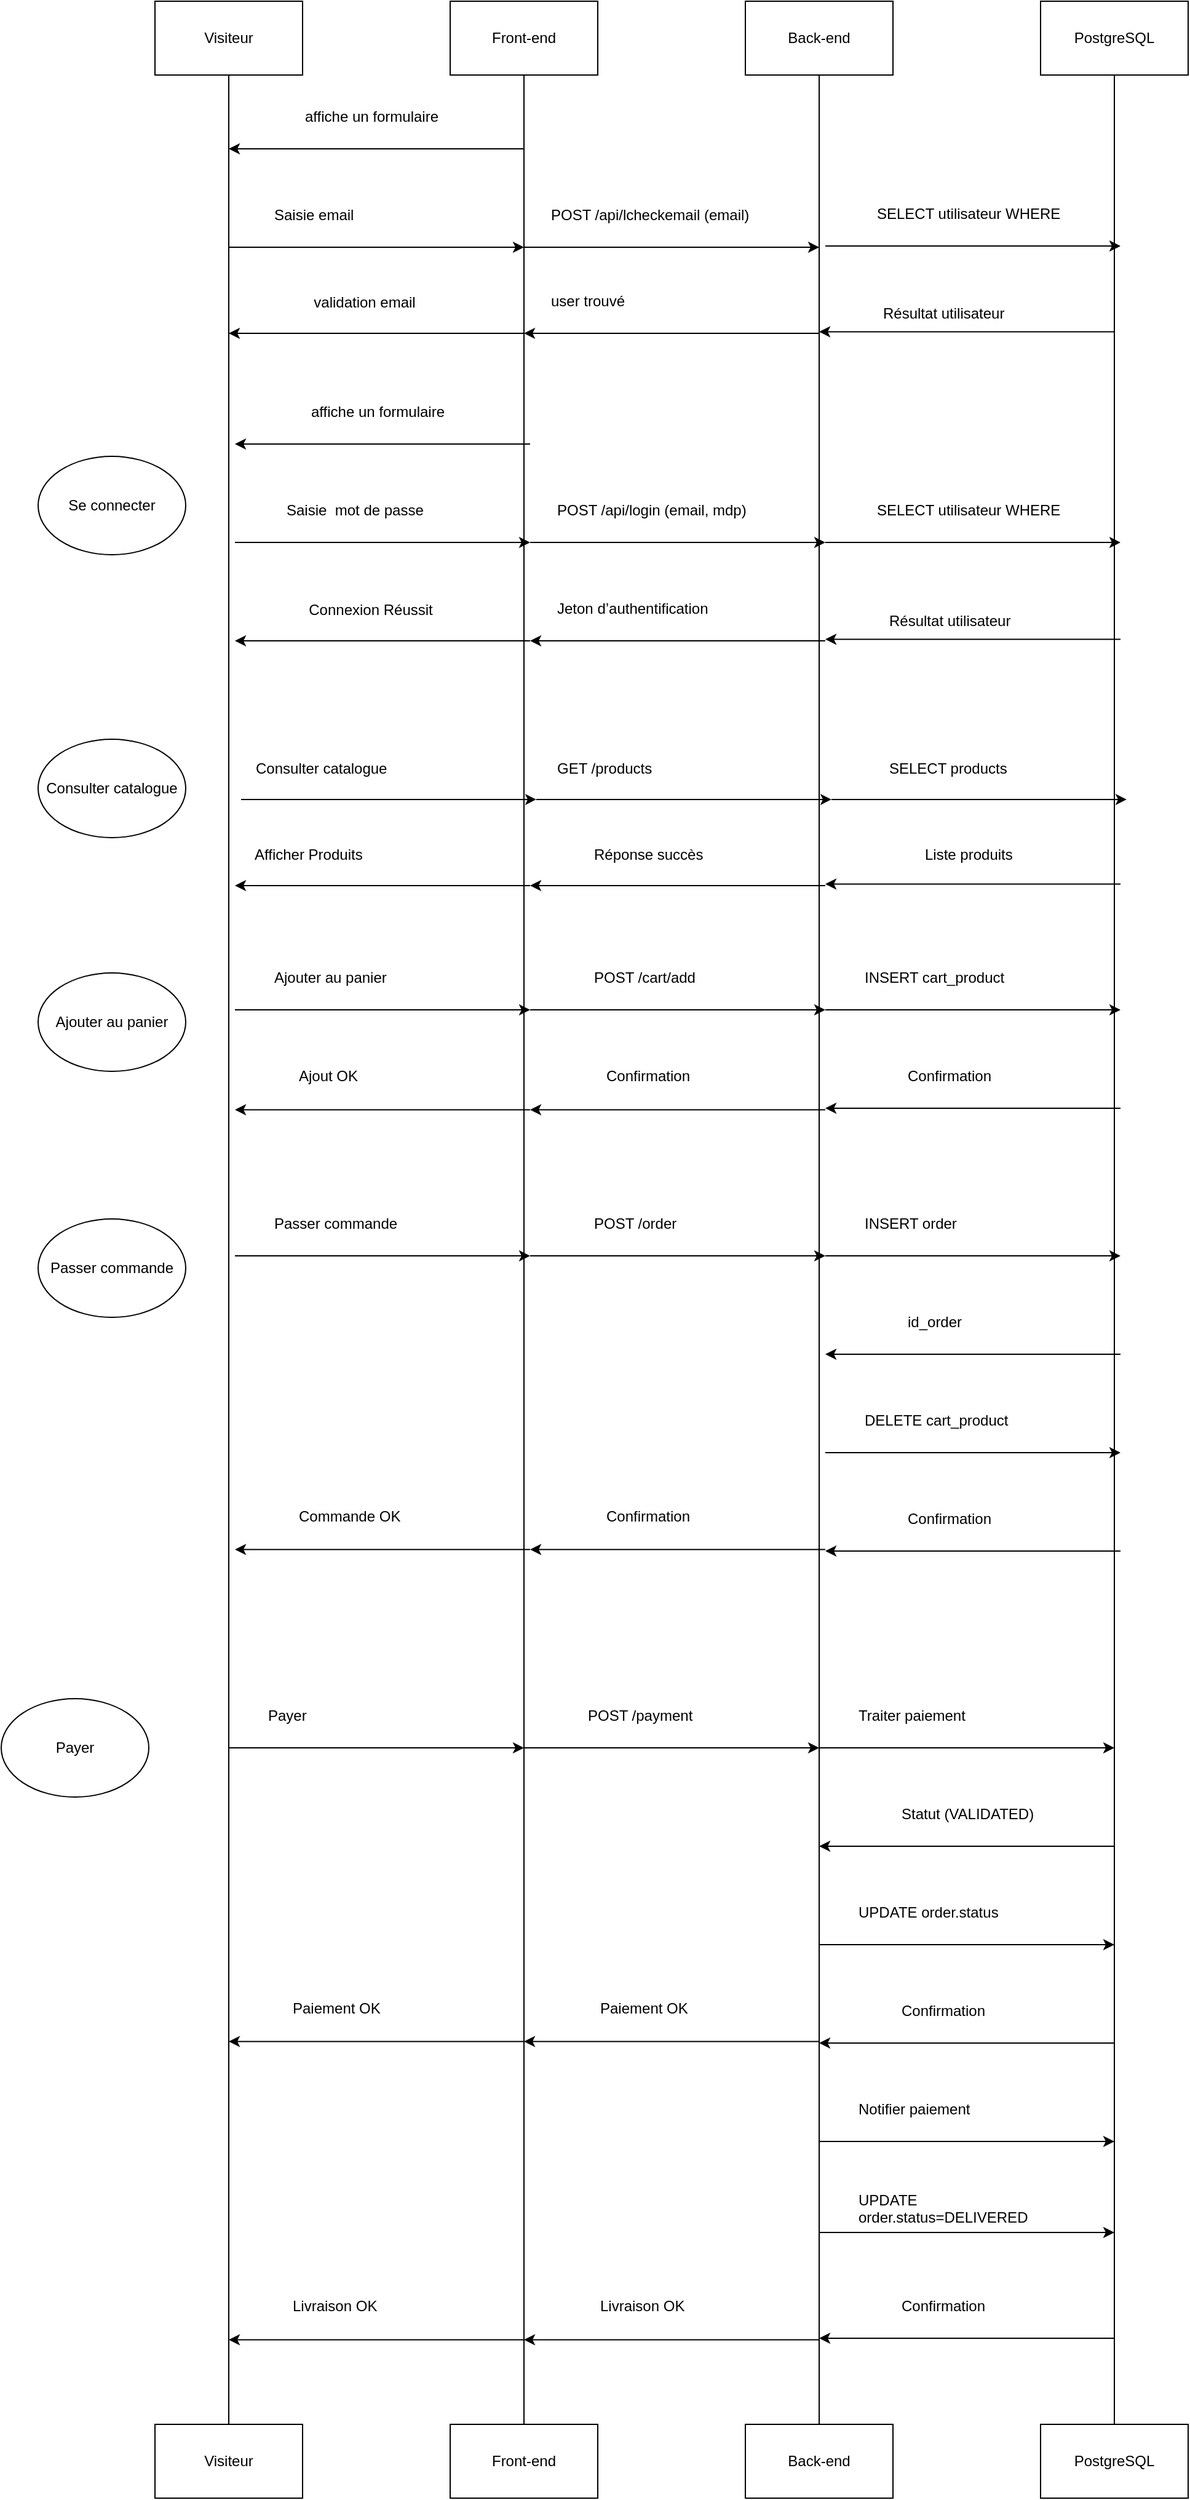 <mxfile version="28.0.6">
  <diagram name="Page-1" id="6YRKSSHgjg5UnFIQXleZ">
    <mxGraphModel dx="1273" dy="1790" grid="1" gridSize="10" guides="1" tooltips="1" connect="1" arrows="1" fold="1" page="1" pageScale="1" pageWidth="827" pageHeight="1169" math="0" shadow="0">
      <root>
        <mxCell id="0" />
        <mxCell id="1" parent="0" />
        <mxCell id="RmnIdKcEfgMWNVoL5vVS-1" value="Se connecter" style="ellipse;whiteSpace=wrap;html=1;" parent="1" vertex="1">
          <mxGeometry x="290" y="350" width="120" height="80" as="geometry" />
        </mxCell>
        <mxCell id="RmnIdKcEfgMWNVoL5vVS-2" value="Visiteur" style="rounded=0;whiteSpace=wrap;html=1;" parent="1" vertex="1">
          <mxGeometry x="385" y="-20" width="120" height="60" as="geometry" />
        </mxCell>
        <mxCell id="RmnIdKcEfgMWNVoL5vVS-3" value="Front-end" style="rounded=0;whiteSpace=wrap;html=1;" parent="1" vertex="1">
          <mxGeometry x="625" y="-20" width="120" height="60" as="geometry" />
        </mxCell>
        <mxCell id="RmnIdKcEfgMWNVoL5vVS-4" value="Back-end" style="rounded=0;whiteSpace=wrap;html=1;" parent="1" vertex="1">
          <mxGeometry x="865" y="-20" width="120" height="60" as="geometry" />
        </mxCell>
        <mxCell id="RmnIdKcEfgMWNVoL5vVS-5" value="PostgreSQL" style="rounded=0;whiteSpace=wrap;html=1;" parent="1" vertex="1">
          <mxGeometry x="1105" y="-20" width="120" height="60" as="geometry" />
        </mxCell>
        <mxCell id="RmnIdKcEfgMWNVoL5vVS-6" value="Saisie  mot de passe" style="text;whiteSpace=wrap;" parent="1" vertex="1">
          <mxGeometry x="490" y="380" width="180" height="40" as="geometry" />
        </mxCell>
        <mxCell id="RmnIdKcEfgMWNVoL5vVS-7" value="POST /api/login (email, mdp)" style="text;whiteSpace=wrap;" parent="1" vertex="1">
          <mxGeometry x="710" y="380" width="190" height="40" as="geometry" />
        </mxCell>
        <mxCell id="RmnIdKcEfgMWNVoL5vVS-8" value="SELECT utilisateur WHERE" style="text;whiteSpace=wrap;" parent="1" vertex="1">
          <mxGeometry x="970" y="380" width="180" height="40" as="geometry" />
        </mxCell>
        <mxCell id="RmnIdKcEfgMWNVoL5vVS-9" value="Résultat utilisateur" style="text;whiteSpace=wrap;" parent="1" vertex="1">
          <mxGeometry x="980" y="470" width="130" height="40" as="geometry" />
        </mxCell>
        <mxCell id="RmnIdKcEfgMWNVoL5vVS-10" value="Jeton d’authentification" style="text;whiteSpace=wrap;" parent="1" vertex="1">
          <mxGeometry x="710" y="460" width="160" height="40" as="geometry" />
        </mxCell>
        <mxCell id="RmnIdKcEfgMWNVoL5vVS-11" value="Connexion Réussit" style="text;html=1;align=center;verticalAlign=middle;resizable=0;points=[];autosize=1;strokeColor=none;fillColor=none;" parent="1" vertex="1">
          <mxGeometry x="500" y="460" width="120" height="30" as="geometry" />
        </mxCell>
        <mxCell id="RmnIdKcEfgMWNVoL5vVS-12" value="Visiteur" style="rounded=0;whiteSpace=wrap;html=1;" parent="1" vertex="1">
          <mxGeometry x="385" y="1950" width="120" height="60" as="geometry" />
        </mxCell>
        <mxCell id="RmnIdKcEfgMWNVoL5vVS-13" value="Front-end" style="rounded=0;whiteSpace=wrap;html=1;" parent="1" vertex="1">
          <mxGeometry x="625" y="1950" width="120" height="60" as="geometry" />
        </mxCell>
        <mxCell id="RmnIdKcEfgMWNVoL5vVS-14" value="Back-end" style="rounded=0;whiteSpace=wrap;html=1;" parent="1" vertex="1">
          <mxGeometry x="865" y="1950" width="120" height="60" as="geometry" />
        </mxCell>
        <mxCell id="RmnIdKcEfgMWNVoL5vVS-15" value="PostgreSQL" style="rounded=0;whiteSpace=wrap;html=1;" parent="1" vertex="1">
          <mxGeometry x="1105" y="1950" width="120" height="60" as="geometry" />
        </mxCell>
        <mxCell id="RmnIdKcEfgMWNVoL5vVS-16" value="" style="endArrow=none;html=1;rounded=0;entryX=0.5;entryY=1;entryDx=0;entryDy=0;" parent="1" source="RmnIdKcEfgMWNVoL5vVS-12" target="RmnIdKcEfgMWNVoL5vVS-2" edge="1">
          <mxGeometry width="50" height="50" relative="1" as="geometry">
            <mxPoint x="420" y="520" as="sourcePoint" />
            <mxPoint x="470" y="470" as="targetPoint" />
          </mxGeometry>
        </mxCell>
        <mxCell id="RmnIdKcEfgMWNVoL5vVS-17" value="" style="endArrow=none;html=1;rounded=0;entryX=0.5;entryY=1;entryDx=0;entryDy=0;exitX=0.5;exitY=0;exitDx=0;exitDy=0;" parent="1" source="RmnIdKcEfgMWNVoL5vVS-13" target="RmnIdKcEfgMWNVoL5vVS-3" edge="1">
          <mxGeometry width="50" height="50" relative="1" as="geometry">
            <mxPoint x="680" y="690" as="sourcePoint" />
            <mxPoint x="680" y="360" as="targetPoint" />
          </mxGeometry>
        </mxCell>
        <mxCell id="RmnIdKcEfgMWNVoL5vVS-18" value="" style="endArrow=none;html=1;rounded=0;entryX=0.5;entryY=1;entryDx=0;entryDy=0;exitX=0.5;exitY=0;exitDx=0;exitDy=0;" parent="1" source="RmnIdKcEfgMWNVoL5vVS-14" target="RmnIdKcEfgMWNVoL5vVS-4" edge="1">
          <mxGeometry width="50" height="50" relative="1" as="geometry">
            <mxPoint x="700" y="680" as="sourcePoint" />
            <mxPoint x="700" y="350" as="targetPoint" />
          </mxGeometry>
        </mxCell>
        <mxCell id="RmnIdKcEfgMWNVoL5vVS-19" value="" style="endArrow=none;html=1;rounded=0;entryX=0.5;entryY=1;entryDx=0;entryDy=0;exitX=0.5;exitY=0;exitDx=0;exitDy=0;" parent="1" source="RmnIdKcEfgMWNVoL5vVS-15" target="RmnIdKcEfgMWNVoL5vVS-5" edge="1">
          <mxGeometry width="50" height="50" relative="1" as="geometry">
            <mxPoint x="940" y="680" as="sourcePoint" />
            <mxPoint x="940" y="350" as="targetPoint" />
          </mxGeometry>
        </mxCell>
        <mxCell id="RmnIdKcEfgMWNVoL5vVS-20" value="" style="endArrow=classic;html=1;rounded=0;" parent="1" edge="1">
          <mxGeometry width="50" height="50" relative="1" as="geometry">
            <mxPoint x="450" y="420" as="sourcePoint" />
            <mxPoint x="690" y="420" as="targetPoint" />
          </mxGeometry>
        </mxCell>
        <mxCell id="RmnIdKcEfgMWNVoL5vVS-21" value="" style="endArrow=classic;html=1;rounded=0;" parent="1" edge="1">
          <mxGeometry width="50" height="50" relative="1" as="geometry">
            <mxPoint x="690" y="420" as="sourcePoint" />
            <mxPoint x="930" y="420" as="targetPoint" />
          </mxGeometry>
        </mxCell>
        <mxCell id="RmnIdKcEfgMWNVoL5vVS-22" value="" style="endArrow=classic;html=1;rounded=0;" parent="1" edge="1">
          <mxGeometry width="50" height="50" relative="1" as="geometry">
            <mxPoint x="930" y="420" as="sourcePoint" />
            <mxPoint x="1170" y="420" as="targetPoint" />
          </mxGeometry>
        </mxCell>
        <mxCell id="RmnIdKcEfgMWNVoL5vVS-23" value="" style="endArrow=classic;html=1;rounded=0;" parent="1" edge="1">
          <mxGeometry width="50" height="50" relative="1" as="geometry">
            <mxPoint x="930" y="500" as="sourcePoint" />
            <mxPoint x="690" y="500" as="targetPoint" />
          </mxGeometry>
        </mxCell>
        <mxCell id="RmnIdKcEfgMWNVoL5vVS-24" value="" style="endArrow=classic;html=1;rounded=0;" parent="1" edge="1">
          <mxGeometry width="50" height="50" relative="1" as="geometry">
            <mxPoint x="1170" y="498.75" as="sourcePoint" />
            <mxPoint x="930" y="498.75" as="targetPoint" />
          </mxGeometry>
        </mxCell>
        <mxCell id="RmnIdKcEfgMWNVoL5vVS-25" value="" style="endArrow=classic;html=1;rounded=0;" parent="1" edge="1">
          <mxGeometry width="50" height="50" relative="1" as="geometry">
            <mxPoint x="690" y="500" as="sourcePoint" />
            <mxPoint x="450" y="500" as="targetPoint" />
          </mxGeometry>
        </mxCell>
        <mxCell id="RmnIdKcEfgMWNVoL5vVS-26" value="Ajouter au panier" style="text;whiteSpace=wrap;" parent="1" vertex="1">
          <mxGeometry x="480" y="760" width="190" height="40" as="geometry" />
        </mxCell>
        <mxCell id="RmnIdKcEfgMWNVoL5vVS-27" value="POST /cart/add" style="text;whiteSpace=wrap;" parent="1" vertex="1">
          <mxGeometry x="740" y="760" width="130" height="40" as="geometry" />
        </mxCell>
        <mxCell id="RmnIdKcEfgMWNVoL5vVS-28" value="INSERT cart_product" style="text;whiteSpace=wrap;" parent="1" vertex="1">
          <mxGeometry x="960" y="760" width="180" height="40" as="geometry" />
        </mxCell>
        <mxCell id="RmnIdKcEfgMWNVoL5vVS-29" value="Confirmation" style="text;whiteSpace=wrap;" parent="1" vertex="1">
          <mxGeometry x="995" y="840" width="130" height="40" as="geometry" />
        </mxCell>
        <mxCell id="RmnIdKcEfgMWNVoL5vVS-30" value="Confirmation" style="text;whiteSpace=wrap;" parent="1" vertex="1">
          <mxGeometry x="750" y="840" width="140" height="40" as="geometry" />
        </mxCell>
        <mxCell id="RmnIdKcEfgMWNVoL5vVS-31" value="Ajout OK" style="text;whiteSpace=wrap;" parent="1" vertex="1">
          <mxGeometry x="500" y="840" width="150" height="40" as="geometry" />
        </mxCell>
        <mxCell id="RmnIdKcEfgMWNVoL5vVS-32" value="&lt;span style=&quot;text-align: left;&quot;&gt;Ajouter au panier&lt;/span&gt;" style="ellipse;whiteSpace=wrap;html=1;" parent="1" vertex="1">
          <mxGeometry x="290" y="770" width="120" height="80" as="geometry" />
        </mxCell>
        <mxCell id="RmnIdKcEfgMWNVoL5vVS-33" value="" style="endArrow=classic;html=1;rounded=0;" parent="1" edge="1">
          <mxGeometry width="50" height="50" relative="1" as="geometry">
            <mxPoint x="450" y="800" as="sourcePoint" />
            <mxPoint x="690" y="800" as="targetPoint" />
          </mxGeometry>
        </mxCell>
        <mxCell id="RmnIdKcEfgMWNVoL5vVS-34" value="" style="endArrow=classic;html=1;rounded=0;" parent="1" edge="1">
          <mxGeometry width="50" height="50" relative="1" as="geometry">
            <mxPoint x="690" y="800" as="sourcePoint" />
            <mxPoint x="930" y="800" as="targetPoint" />
          </mxGeometry>
        </mxCell>
        <mxCell id="RmnIdKcEfgMWNVoL5vVS-35" value="" style="endArrow=classic;html=1;rounded=0;" parent="1" edge="1">
          <mxGeometry width="50" height="50" relative="1" as="geometry">
            <mxPoint x="930" y="800" as="sourcePoint" />
            <mxPoint x="1170" y="800" as="targetPoint" />
          </mxGeometry>
        </mxCell>
        <mxCell id="RmnIdKcEfgMWNVoL5vVS-36" value="" style="endArrow=classic;html=1;rounded=0;" parent="1" edge="1">
          <mxGeometry width="50" height="50" relative="1" as="geometry">
            <mxPoint x="930" y="881.25" as="sourcePoint" />
            <mxPoint x="690" y="881.25" as="targetPoint" />
          </mxGeometry>
        </mxCell>
        <mxCell id="RmnIdKcEfgMWNVoL5vVS-37" value="" style="endArrow=classic;html=1;rounded=0;" parent="1" edge="1">
          <mxGeometry width="50" height="50" relative="1" as="geometry">
            <mxPoint x="1170" y="880" as="sourcePoint" />
            <mxPoint x="930" y="880" as="targetPoint" />
          </mxGeometry>
        </mxCell>
        <mxCell id="RmnIdKcEfgMWNVoL5vVS-38" value="" style="endArrow=classic;html=1;rounded=0;" parent="1" edge="1">
          <mxGeometry width="50" height="50" relative="1" as="geometry">
            <mxPoint x="690" y="881.25" as="sourcePoint" />
            <mxPoint x="450" y="881.25" as="targetPoint" />
          </mxGeometry>
        </mxCell>
        <mxCell id="RmnIdKcEfgMWNVoL5vVS-53" value="affiche un formulaire" style="text;whiteSpace=wrap;html=1;" parent="1" vertex="1">
          <mxGeometry x="510" y="300" width="140" height="40" as="geometry" />
        </mxCell>
        <mxCell id="RmnIdKcEfgMWNVoL5vVS-54" value="" style="endArrow=classic;html=1;rounded=0;" parent="1" edge="1">
          <mxGeometry width="50" height="50" relative="1" as="geometry">
            <mxPoint x="690" y="340" as="sourcePoint" />
            <mxPoint x="450" y="340" as="targetPoint" />
          </mxGeometry>
        </mxCell>
        <mxCell id="RmnIdKcEfgMWNVoL5vVS-69" value="Consulter catalogue" style="text;whiteSpace=wrap;" parent="1" vertex="1">
          <mxGeometry x="465" y="590" width="200" height="40" as="geometry" />
        </mxCell>
        <mxCell id="RmnIdKcEfgMWNVoL5vVS-70" value="GET /products" style="text;whiteSpace=wrap;" parent="1" vertex="1">
          <mxGeometry x="710" y="590" width="190" height="40" as="geometry" />
        </mxCell>
        <mxCell id="RmnIdKcEfgMWNVoL5vVS-71" value="SELECT products" style="text;whiteSpace=wrap;" parent="1" vertex="1">
          <mxGeometry x="980" y="590" width="130" height="40" as="geometry" />
        </mxCell>
        <mxCell id="RmnIdKcEfgMWNVoL5vVS-72" value="Liste produits" style="text;whiteSpace=wrap;" parent="1" vertex="1">
          <mxGeometry x="1008.5" y="660" width="93" height="40" as="geometry" />
        </mxCell>
        <mxCell id="RmnIdKcEfgMWNVoL5vVS-73" value="Réponse succès" style="text;whiteSpace=wrap;" parent="1" vertex="1">
          <mxGeometry x="740" y="660" width="120" height="40" as="geometry" />
        </mxCell>
        <mxCell id="RmnIdKcEfgMWNVoL5vVS-74" value="Afficher Produits" style="text;whiteSpace=wrap;" parent="1" vertex="1">
          <mxGeometry x="464" y="660" width="220" height="40" as="geometry" />
        </mxCell>
        <mxCell id="RmnIdKcEfgMWNVoL5vVS-78" value="" style="endArrow=classic;html=1;rounded=0;" parent="1" edge="1">
          <mxGeometry width="50" height="50" relative="1" as="geometry">
            <mxPoint x="930" y="698.95" as="sourcePoint" />
            <mxPoint x="690" y="698.95" as="targetPoint" />
          </mxGeometry>
        </mxCell>
        <mxCell id="RmnIdKcEfgMWNVoL5vVS-79" value="" style="endArrow=classic;html=1;rounded=0;" parent="1" edge="1">
          <mxGeometry width="50" height="50" relative="1" as="geometry">
            <mxPoint x="1170" y="697.7" as="sourcePoint" />
            <mxPoint x="930" y="697.7" as="targetPoint" />
          </mxGeometry>
        </mxCell>
        <mxCell id="RmnIdKcEfgMWNVoL5vVS-80" value="" style="endArrow=classic;html=1;rounded=0;" parent="1" edge="1">
          <mxGeometry width="50" height="50" relative="1" as="geometry">
            <mxPoint x="690" y="698.95" as="sourcePoint" />
            <mxPoint x="450" y="698.95" as="targetPoint" />
          </mxGeometry>
        </mxCell>
        <mxCell id="RmnIdKcEfgMWNVoL5vVS-81" value="" style="endArrow=classic;html=1;rounded=0;" parent="1" edge="1">
          <mxGeometry width="50" height="50" relative="1" as="geometry">
            <mxPoint x="455" y="628.95" as="sourcePoint" />
            <mxPoint x="695" y="628.95" as="targetPoint" />
          </mxGeometry>
        </mxCell>
        <mxCell id="RmnIdKcEfgMWNVoL5vVS-82" value="" style="endArrow=classic;html=1;rounded=0;" parent="1" edge="1">
          <mxGeometry width="50" height="50" relative="1" as="geometry">
            <mxPoint x="695" y="628.95" as="sourcePoint" />
            <mxPoint x="935" y="628.95" as="targetPoint" />
          </mxGeometry>
        </mxCell>
        <mxCell id="RmnIdKcEfgMWNVoL5vVS-83" value="" style="endArrow=classic;html=1;rounded=0;" parent="1" edge="1">
          <mxGeometry width="50" height="50" relative="1" as="geometry">
            <mxPoint x="935" y="628.95" as="sourcePoint" />
            <mxPoint x="1175" y="628.95" as="targetPoint" />
          </mxGeometry>
        </mxCell>
        <mxCell id="RmnIdKcEfgMWNVoL5vVS-84" value="&lt;p style=&quot;white-space-collapse: preserve;&quot; dir=&quot;auto&quot;&gt;Consulter catalogue&lt;/p&gt;" style="ellipse;whiteSpace=wrap;html=1;" parent="1" vertex="1">
          <mxGeometry x="290" y="580" width="120" height="80" as="geometry" />
        </mxCell>
        <mxCell id="RmnIdKcEfgMWNVoL5vVS-112" value="Passer commande" style="text;whiteSpace=wrap;" parent="1" vertex="1">
          <mxGeometry x="480" y="960" width="190" height="40" as="geometry" />
        </mxCell>
        <mxCell id="RmnIdKcEfgMWNVoL5vVS-113" value="POST /order" style="text;whiteSpace=wrap;" parent="1" vertex="1">
          <mxGeometry x="740" y="960" width="130" height="40" as="geometry" />
        </mxCell>
        <mxCell id="RmnIdKcEfgMWNVoL5vVS-114" value="INSERT order" style="text;whiteSpace=wrap;" parent="1" vertex="1">
          <mxGeometry x="960" y="960" width="180" height="40" as="geometry" />
        </mxCell>
        <mxCell id="RmnIdKcEfgMWNVoL5vVS-115" value="id_order" style="text;whiteSpace=wrap;" parent="1" vertex="1">
          <mxGeometry x="995" y="1040" width="130" height="40" as="geometry" />
        </mxCell>
        <mxCell id="RmnIdKcEfgMWNVoL5vVS-116" value="Confirmation" style="text;whiteSpace=wrap;" parent="1" vertex="1">
          <mxGeometry x="750" y="1197.5" width="140" height="40" as="geometry" />
        </mxCell>
        <mxCell id="RmnIdKcEfgMWNVoL5vVS-117" value="Commande OK" style="text;whiteSpace=wrap;" parent="1" vertex="1">
          <mxGeometry x="500" y="1197.5" width="150" height="40" as="geometry" />
        </mxCell>
        <mxCell id="RmnIdKcEfgMWNVoL5vVS-118" value="&lt;p style=&quot;white-space-collapse: preserve;&quot; dir=&quot;auto&quot;&gt;Passer commande&lt;/p&gt;" style="ellipse;whiteSpace=wrap;html=1;" parent="1" vertex="1">
          <mxGeometry x="290" y="970" width="120" height="80" as="geometry" />
        </mxCell>
        <mxCell id="RmnIdKcEfgMWNVoL5vVS-119" value="" style="endArrow=classic;html=1;rounded=0;" parent="1" edge="1">
          <mxGeometry width="50" height="50" relative="1" as="geometry">
            <mxPoint x="450" y="1000" as="sourcePoint" />
            <mxPoint x="690" y="1000" as="targetPoint" />
          </mxGeometry>
        </mxCell>
        <mxCell id="RmnIdKcEfgMWNVoL5vVS-120" value="" style="endArrow=classic;html=1;rounded=0;" parent="1" edge="1">
          <mxGeometry width="50" height="50" relative="1" as="geometry">
            <mxPoint x="690" y="1000" as="sourcePoint" />
            <mxPoint x="930" y="1000" as="targetPoint" />
          </mxGeometry>
        </mxCell>
        <mxCell id="RmnIdKcEfgMWNVoL5vVS-121" value="" style="endArrow=classic;html=1;rounded=0;" parent="1" edge="1">
          <mxGeometry width="50" height="50" relative="1" as="geometry">
            <mxPoint x="930" y="1000" as="sourcePoint" />
            <mxPoint x="1170" y="1000" as="targetPoint" />
          </mxGeometry>
        </mxCell>
        <mxCell id="RmnIdKcEfgMWNVoL5vVS-122" value="" style="endArrow=classic;html=1;rounded=0;" parent="1" edge="1">
          <mxGeometry width="50" height="50" relative="1" as="geometry">
            <mxPoint x="930" y="1238.75" as="sourcePoint" />
            <mxPoint x="690" y="1238.75" as="targetPoint" />
          </mxGeometry>
        </mxCell>
        <mxCell id="RmnIdKcEfgMWNVoL5vVS-123" value="" style="endArrow=classic;html=1;rounded=0;" parent="1" edge="1">
          <mxGeometry width="50" height="50" relative="1" as="geometry">
            <mxPoint x="1170" y="1080" as="sourcePoint" />
            <mxPoint x="930" y="1080" as="targetPoint" />
          </mxGeometry>
        </mxCell>
        <mxCell id="RmnIdKcEfgMWNVoL5vVS-124" value="" style="endArrow=classic;html=1;rounded=0;" parent="1" edge="1">
          <mxGeometry width="50" height="50" relative="1" as="geometry">
            <mxPoint x="690" y="1238.75" as="sourcePoint" />
            <mxPoint x="450" y="1238.75" as="targetPoint" />
          </mxGeometry>
        </mxCell>
        <mxCell id="RmnIdKcEfgMWNVoL5vVS-125" value="DELETE cart_product" style="text;whiteSpace=wrap;" parent="1" vertex="1">
          <mxGeometry x="960" y="1120" width="180" height="40" as="geometry" />
        </mxCell>
        <mxCell id="RmnIdKcEfgMWNVoL5vVS-126" value="Confirmation" style="text;whiteSpace=wrap;" parent="1" vertex="1">
          <mxGeometry x="995" y="1200" width="130" height="40" as="geometry" />
        </mxCell>
        <mxCell id="RmnIdKcEfgMWNVoL5vVS-127" value="" style="endArrow=classic;html=1;rounded=0;" parent="1" edge="1">
          <mxGeometry width="50" height="50" relative="1" as="geometry">
            <mxPoint x="930" y="1160" as="sourcePoint" />
            <mxPoint x="1170" y="1160" as="targetPoint" />
          </mxGeometry>
        </mxCell>
        <mxCell id="RmnIdKcEfgMWNVoL5vVS-128" value="" style="endArrow=classic;html=1;rounded=0;" parent="1" edge="1">
          <mxGeometry width="50" height="50" relative="1" as="geometry">
            <mxPoint x="1170" y="1240" as="sourcePoint" />
            <mxPoint x="930" y="1240" as="targetPoint" />
          </mxGeometry>
        </mxCell>
        <mxCell id="RmnIdKcEfgMWNVoL5vVS-129" value="Payer" style="text;whiteSpace=wrap;" parent="1" vertex="1">
          <mxGeometry x="475" y="1360" width="190" height="40" as="geometry" />
        </mxCell>
        <mxCell id="RmnIdKcEfgMWNVoL5vVS-130" value="POST /payment" style="text;whiteSpace=wrap;" parent="1" vertex="1">
          <mxGeometry x="735" y="1360" width="130" height="40" as="geometry" />
        </mxCell>
        <mxCell id="RmnIdKcEfgMWNVoL5vVS-131" value="Traiter paiement" style="text;whiteSpace=wrap;" parent="1" vertex="1">
          <mxGeometry x="955" y="1360" width="180" height="40" as="geometry" />
        </mxCell>
        <mxCell id="RmnIdKcEfgMWNVoL5vVS-132" value="Statut (VALIDATED)" style="text;whiteSpace=wrap;" parent="1" vertex="1">
          <mxGeometry x="990" y="1440" width="130" height="40" as="geometry" />
        </mxCell>
        <mxCell id="RmnIdKcEfgMWNVoL5vVS-133" value="Paiement OK" style="text;whiteSpace=wrap;" parent="1" vertex="1">
          <mxGeometry x="745" y="1597.5" width="140" height="40" as="geometry" />
        </mxCell>
        <mxCell id="RmnIdKcEfgMWNVoL5vVS-134" value="Paiement OK" style="text;whiteSpace=wrap;" parent="1" vertex="1">
          <mxGeometry x="495" y="1597.5" width="150" height="40" as="geometry" />
        </mxCell>
        <mxCell id="RmnIdKcEfgMWNVoL5vVS-135" value="" style="endArrow=classic;html=1;rounded=0;" parent="1" edge="1">
          <mxGeometry width="50" height="50" relative="1" as="geometry">
            <mxPoint x="445" y="1400" as="sourcePoint" />
            <mxPoint x="685" y="1400" as="targetPoint" />
          </mxGeometry>
        </mxCell>
        <mxCell id="RmnIdKcEfgMWNVoL5vVS-136" value="" style="endArrow=classic;html=1;rounded=0;" parent="1" edge="1">
          <mxGeometry width="50" height="50" relative="1" as="geometry">
            <mxPoint x="685" y="1400" as="sourcePoint" />
            <mxPoint x="925" y="1400" as="targetPoint" />
          </mxGeometry>
        </mxCell>
        <mxCell id="RmnIdKcEfgMWNVoL5vVS-137" value="" style="endArrow=classic;html=1;rounded=0;" parent="1" edge="1">
          <mxGeometry width="50" height="50" relative="1" as="geometry">
            <mxPoint x="925" y="1400" as="sourcePoint" />
            <mxPoint x="1165" y="1400" as="targetPoint" />
          </mxGeometry>
        </mxCell>
        <mxCell id="RmnIdKcEfgMWNVoL5vVS-138" value="" style="endArrow=classic;html=1;rounded=0;" parent="1" edge="1">
          <mxGeometry width="50" height="50" relative="1" as="geometry">
            <mxPoint x="925" y="1638.75" as="sourcePoint" />
            <mxPoint x="685" y="1638.75" as="targetPoint" />
          </mxGeometry>
        </mxCell>
        <mxCell id="RmnIdKcEfgMWNVoL5vVS-139" value="" style="endArrow=classic;html=1;rounded=0;" parent="1" edge="1">
          <mxGeometry width="50" height="50" relative="1" as="geometry">
            <mxPoint x="1165" y="1480" as="sourcePoint" />
            <mxPoint x="925" y="1480" as="targetPoint" />
          </mxGeometry>
        </mxCell>
        <mxCell id="RmnIdKcEfgMWNVoL5vVS-140" value="" style="endArrow=classic;html=1;rounded=0;" parent="1" edge="1">
          <mxGeometry width="50" height="50" relative="1" as="geometry">
            <mxPoint x="685" y="1638.75" as="sourcePoint" />
            <mxPoint x="445" y="1638.75" as="targetPoint" />
          </mxGeometry>
        </mxCell>
        <mxCell id="RmnIdKcEfgMWNVoL5vVS-141" value="UPDATE order.status" style="text;whiteSpace=wrap;" parent="1" vertex="1">
          <mxGeometry x="955" y="1520" width="180" height="40" as="geometry" />
        </mxCell>
        <mxCell id="RmnIdKcEfgMWNVoL5vVS-142" value="Confirmation" style="text;whiteSpace=wrap;" parent="1" vertex="1">
          <mxGeometry x="990" y="1600" width="130" height="40" as="geometry" />
        </mxCell>
        <mxCell id="RmnIdKcEfgMWNVoL5vVS-143" value="" style="endArrow=classic;html=1;rounded=0;" parent="1" edge="1">
          <mxGeometry width="50" height="50" relative="1" as="geometry">
            <mxPoint x="925" y="1560" as="sourcePoint" />
            <mxPoint x="1165" y="1560" as="targetPoint" />
          </mxGeometry>
        </mxCell>
        <mxCell id="RmnIdKcEfgMWNVoL5vVS-144" value="" style="endArrow=classic;html=1;rounded=0;" parent="1" edge="1">
          <mxGeometry width="50" height="50" relative="1" as="geometry">
            <mxPoint x="1165" y="1640" as="sourcePoint" />
            <mxPoint x="925" y="1640" as="targetPoint" />
          </mxGeometry>
        </mxCell>
        <mxCell id="RmnIdKcEfgMWNVoL5vVS-145" value="&lt;p style=&quot;white-space-collapse: preserve;&quot; dir=&quot;auto&quot;&gt;Payer&lt;/p&gt;" style="ellipse;whiteSpace=wrap;html=1;" parent="1" vertex="1">
          <mxGeometry x="260" y="1360" width="120" height="80" as="geometry" />
        </mxCell>
        <mxCell id="RmnIdKcEfgMWNVoL5vVS-146" value="Notifier paiement" style="text;whiteSpace=wrap;" parent="1" vertex="1">
          <mxGeometry x="955" y="1680" width="180" height="40" as="geometry" />
        </mxCell>
        <mxCell id="RmnIdKcEfgMWNVoL5vVS-147" value="" style="endArrow=classic;html=1;rounded=0;" parent="1" edge="1">
          <mxGeometry width="50" height="50" relative="1" as="geometry">
            <mxPoint x="925" y="1720" as="sourcePoint" />
            <mxPoint x="1165" y="1720" as="targetPoint" />
          </mxGeometry>
        </mxCell>
        <mxCell id="RmnIdKcEfgMWNVoL5vVS-148" value="UPDATE order.status=DELIVERED" style="text;whiteSpace=wrap;" parent="1" vertex="1">
          <mxGeometry x="955" y="1754" width="180" height="40" as="geometry" />
        </mxCell>
        <mxCell id="RmnIdKcEfgMWNVoL5vVS-149" value="" style="endArrow=classic;html=1;rounded=0;" parent="1" edge="1">
          <mxGeometry width="50" height="50" relative="1" as="geometry">
            <mxPoint x="925" y="1794" as="sourcePoint" />
            <mxPoint x="1165" y="1794" as="targetPoint" />
          </mxGeometry>
        </mxCell>
        <mxCell id="RmnIdKcEfgMWNVoL5vVS-150" value="Confirmation" style="text;whiteSpace=wrap;" parent="1" vertex="1">
          <mxGeometry x="990" y="1840" width="130" height="40" as="geometry" />
        </mxCell>
        <mxCell id="RmnIdKcEfgMWNVoL5vVS-151" value="" style="endArrow=classic;html=1;rounded=0;" parent="1" edge="1">
          <mxGeometry width="50" height="50" relative="1" as="geometry">
            <mxPoint x="1165" y="1880" as="sourcePoint" />
            <mxPoint x="925" y="1880" as="targetPoint" />
          </mxGeometry>
        </mxCell>
        <mxCell id="RmnIdKcEfgMWNVoL5vVS-152" value="Livraison OK" style="text;whiteSpace=wrap;" parent="1" vertex="1">
          <mxGeometry x="745" y="1840" width="140" height="40" as="geometry" />
        </mxCell>
        <mxCell id="RmnIdKcEfgMWNVoL5vVS-153" value="Livraison OK" style="text;whiteSpace=wrap;" parent="1" vertex="1">
          <mxGeometry x="495" y="1840" width="150" height="40" as="geometry" />
        </mxCell>
        <mxCell id="RmnIdKcEfgMWNVoL5vVS-154" value="" style="endArrow=classic;html=1;rounded=0;" parent="1" edge="1">
          <mxGeometry width="50" height="50" relative="1" as="geometry">
            <mxPoint x="925" y="1881.25" as="sourcePoint" />
            <mxPoint x="685" y="1881.25" as="targetPoint" />
          </mxGeometry>
        </mxCell>
        <mxCell id="RmnIdKcEfgMWNVoL5vVS-155" value="" style="endArrow=classic;html=1;rounded=0;" parent="1" edge="1">
          <mxGeometry width="50" height="50" relative="1" as="geometry">
            <mxPoint x="685" y="1881.25" as="sourcePoint" />
            <mxPoint x="445" y="1881.25" as="targetPoint" />
          </mxGeometry>
        </mxCell>
        <mxCell id="rBoGdmwoa8nlVOGavCMa-3" value="Saisie email " style="text;whiteSpace=wrap;" vertex="1" parent="1">
          <mxGeometry x="480" y="140" width="180" height="40" as="geometry" />
        </mxCell>
        <mxCell id="rBoGdmwoa8nlVOGavCMa-4" value="" style="endArrow=classic;html=1;rounded=0;" edge="1" parent="1">
          <mxGeometry width="50" height="50" relative="1" as="geometry">
            <mxPoint x="445" y="180" as="sourcePoint" />
            <mxPoint x="685" y="180" as="targetPoint" />
          </mxGeometry>
        </mxCell>
        <mxCell id="rBoGdmwoa8nlVOGavCMa-5" value="affiche un formulaire" style="text;whiteSpace=wrap;html=1;" vertex="1" parent="1">
          <mxGeometry x="505" y="60" width="140" height="40" as="geometry" />
        </mxCell>
        <mxCell id="rBoGdmwoa8nlVOGavCMa-6" value="" style="endArrow=classic;html=1;rounded=0;" edge="1" parent="1">
          <mxGeometry width="50" height="50" relative="1" as="geometry">
            <mxPoint x="685" y="100" as="sourcePoint" />
            <mxPoint x="445" y="100" as="targetPoint" />
          </mxGeometry>
        </mxCell>
        <mxCell id="rBoGdmwoa8nlVOGavCMa-7" value="POST /api/lcheckemail (email)" style="text;whiteSpace=wrap;" vertex="1" parent="1">
          <mxGeometry x="705" y="140" width="190" height="40" as="geometry" />
        </mxCell>
        <mxCell id="rBoGdmwoa8nlVOGavCMa-8" value="" style="endArrow=classic;html=1;rounded=0;" edge="1" parent="1">
          <mxGeometry width="50" height="50" relative="1" as="geometry">
            <mxPoint x="685" y="180" as="sourcePoint" />
            <mxPoint x="925" y="180" as="targetPoint" />
          </mxGeometry>
        </mxCell>
        <mxCell id="rBoGdmwoa8nlVOGavCMa-9" value="SELECT utilisateur WHERE " style="text;whiteSpace=wrap;" vertex="1" parent="1">
          <mxGeometry x="970" y="139" width="180" height="40" as="geometry" />
        </mxCell>
        <mxCell id="rBoGdmwoa8nlVOGavCMa-10" value="" style="endArrow=classic;html=1;rounded=0;" edge="1" parent="1">
          <mxGeometry width="50" height="50" relative="1" as="geometry">
            <mxPoint x="930" y="179" as="sourcePoint" />
            <mxPoint x="1170" y="179" as="targetPoint" />
          </mxGeometry>
        </mxCell>
        <mxCell id="rBoGdmwoa8nlVOGavCMa-15" value="Résultat utilisateur" style="text;whiteSpace=wrap;" vertex="1" parent="1">
          <mxGeometry x="975" y="220" width="130" height="40" as="geometry" />
        </mxCell>
        <mxCell id="rBoGdmwoa8nlVOGavCMa-16" value="user trouvé" style="text;whiteSpace=wrap;" vertex="1" parent="1">
          <mxGeometry x="705" y="210" width="160" height="40" as="geometry" />
        </mxCell>
        <mxCell id="rBoGdmwoa8nlVOGavCMa-17" value="validation email" style="text;html=1;align=center;verticalAlign=middle;resizable=0;points=[];autosize=1;strokeColor=none;fillColor=none;" vertex="1" parent="1">
          <mxGeometry x="500" y="210" width="110" height="30" as="geometry" />
        </mxCell>
        <mxCell id="rBoGdmwoa8nlVOGavCMa-18" value="" style="endArrow=classic;html=1;rounded=0;" edge="1" parent="1">
          <mxGeometry width="50" height="50" relative="1" as="geometry">
            <mxPoint x="925" y="250" as="sourcePoint" />
            <mxPoint x="685" y="250" as="targetPoint" />
          </mxGeometry>
        </mxCell>
        <mxCell id="rBoGdmwoa8nlVOGavCMa-19" value="" style="endArrow=classic;html=1;rounded=0;" edge="1" parent="1">
          <mxGeometry width="50" height="50" relative="1" as="geometry">
            <mxPoint x="1165" y="248.75" as="sourcePoint" />
            <mxPoint x="925" y="248.75" as="targetPoint" />
          </mxGeometry>
        </mxCell>
        <mxCell id="rBoGdmwoa8nlVOGavCMa-20" value="" style="endArrow=classic;html=1;rounded=0;" edge="1" parent="1">
          <mxGeometry width="50" height="50" relative="1" as="geometry">
            <mxPoint x="685" y="250" as="sourcePoint" />
            <mxPoint x="445" y="250" as="targetPoint" />
          </mxGeometry>
        </mxCell>
      </root>
    </mxGraphModel>
  </diagram>
</mxfile>
